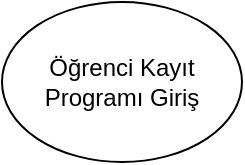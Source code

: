 <mxfile version="14.7.0" type="github">
  <diagram id="TAK2x4sSzj42mIdyVDC0" name="Sayfa -1">
    <mxGraphModel dx="1038" dy="547" grid="1" gridSize="10" guides="1" tooltips="1" connect="1" arrows="1" fold="1" page="1" pageScale="1" pageWidth="827" pageHeight="1169" math="0" shadow="0">
      <root>
        <mxCell id="0" />
        <mxCell id="1" parent="0" />
        <mxCell id="I3CxHTRFZZ70S9utpLFL-1" value="&lt;div&gt;Öğrenci Kayıt Programı Giriş&lt;/div&gt;" style="ellipse;whiteSpace=wrap;html=1;" parent="1" vertex="1">
          <mxGeometry x="360" y="10" width="120" height="80" as="geometry" />
        </mxCell>
      </root>
    </mxGraphModel>
  </diagram>
</mxfile>
